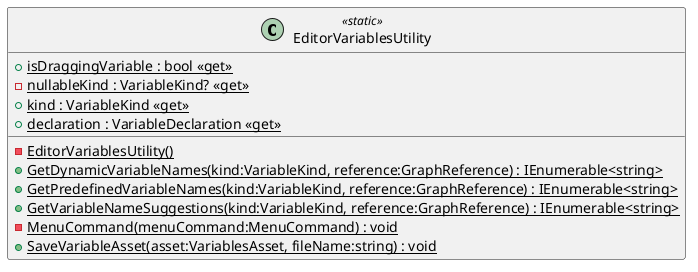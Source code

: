 @startuml
class EditorVariablesUtility <<static>> {
    {static} - EditorVariablesUtility()
    + {static} isDraggingVariable : bool <<get>>
    - {static} nullableKind : VariableKind? <<get>>
    + {static} kind : VariableKind <<get>>
    + {static} declaration : VariableDeclaration <<get>>
    + {static} GetDynamicVariableNames(kind:VariableKind, reference:GraphReference) : IEnumerable<string>
    + {static} GetPredefinedVariableNames(kind:VariableKind, reference:GraphReference) : IEnumerable<string>
    + {static} GetVariableNameSuggestions(kind:VariableKind, reference:GraphReference) : IEnumerable<string>
    - {static} MenuCommand(menuCommand:MenuCommand) : void
    + {static} SaveVariableAsset(asset:VariablesAsset, fileName:string) : void
}
@enduml
